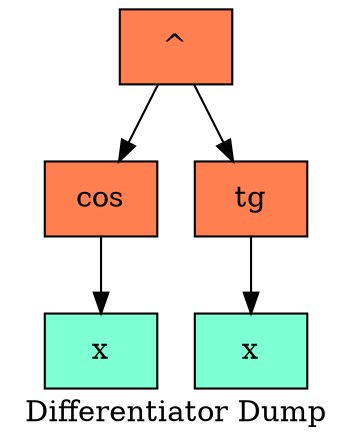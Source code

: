   digraph tree  {
  node[   shape     = "Mrecord",  style     = "filled",  fillcolor = "aqua",  fontcolor = "#000000",  margin    = "0.075"];
  rankdir   = "TB";

  label     = "Differentiator Dump";
"node0" [shape = "record", label = "{^}", fillcolor = "coral"]
"node1" [shape = "record", label = "{cos}", fillcolor = "coral"]
"node2" [shape = "record", label = "{x}", fillcolor = "aquamarine"]
"node1" -> "node2"
"node0" -> "node1"
"node3" [shape = "record", label = "{tg}", fillcolor = "coral"]
"node4" [shape = "record", label = "{x}", fillcolor = "aquamarine"]
"node3" -> "node4"
"node0" -> "node3"
  }